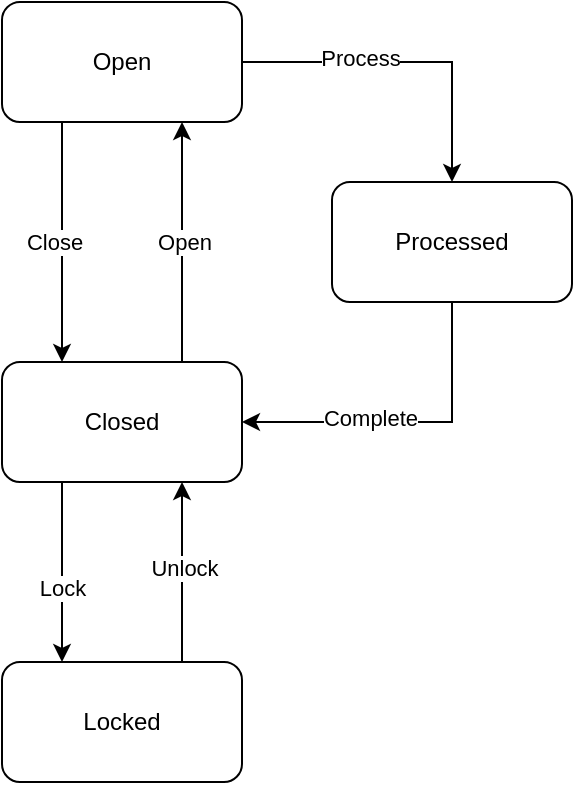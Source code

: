 <mxfile version="21.3.3" type="device">
  <diagram name="Page-1" id="M1YBR3syEZdGdIizRY6H">
    <mxGraphModel dx="954" dy="534" grid="1" gridSize="10" guides="1" tooltips="1" connect="1" arrows="1" fold="1" page="1" pageScale="1" pageWidth="850" pageHeight="1100" math="0" shadow="0">
      <root>
        <mxCell id="0" />
        <mxCell id="1" parent="0" />
        <mxCell id="GkWTKet2XOwHcU4-RyTz-6" style="edgeStyle=orthogonalEdgeStyle;rounded=0;orthogonalLoop=1;jettySize=auto;html=1;exitX=0.75;exitY=0;exitDx=0;exitDy=0;entryX=0.75;entryY=1;entryDx=0;entryDy=0;curved=1;" edge="1" parent="1" source="GkWTKet2XOwHcU4-RyTz-2" target="GkWTKet2XOwHcU4-RyTz-1">
          <mxGeometry relative="1" as="geometry" />
        </mxCell>
        <mxCell id="GkWTKet2XOwHcU4-RyTz-16" value="Open" style="edgeLabel;html=1;align=center;verticalAlign=middle;resizable=0;points=[];" vertex="1" connectable="0" parent="GkWTKet2XOwHcU4-RyTz-6">
          <mxGeometry x="-0.283" y="-1" relative="1" as="geometry">
            <mxPoint y="-17" as="offset" />
          </mxGeometry>
        </mxCell>
        <mxCell id="GkWTKet2XOwHcU4-RyTz-7" style="edgeStyle=orthogonalEdgeStyle;rounded=0;orthogonalLoop=1;jettySize=auto;html=1;exitX=0.25;exitY=1;exitDx=0;exitDy=0;entryX=0.25;entryY=0;entryDx=0;entryDy=0;curved=1;" edge="1" parent="1" source="GkWTKet2XOwHcU4-RyTz-1" target="GkWTKet2XOwHcU4-RyTz-2">
          <mxGeometry relative="1" as="geometry" />
        </mxCell>
        <mxCell id="GkWTKet2XOwHcU4-RyTz-17" value="Close" style="edgeLabel;html=1;align=center;verticalAlign=middle;resizable=0;points=[];" vertex="1" connectable="0" parent="GkWTKet2XOwHcU4-RyTz-7">
          <mxGeometry y="-4" relative="1" as="geometry">
            <mxPoint as="offset" />
          </mxGeometry>
        </mxCell>
        <mxCell id="GkWTKet2XOwHcU4-RyTz-12" style="edgeStyle=orthogonalEdgeStyle;rounded=0;orthogonalLoop=1;jettySize=auto;html=1;exitX=1;exitY=0.5;exitDx=0;exitDy=0;entryX=0.5;entryY=0;entryDx=0;entryDy=0;" edge="1" parent="1" source="GkWTKet2XOwHcU4-RyTz-1" target="GkWTKet2XOwHcU4-RyTz-4">
          <mxGeometry relative="1" as="geometry" />
        </mxCell>
        <mxCell id="GkWTKet2XOwHcU4-RyTz-14" value="Process" style="edgeLabel;html=1;align=center;verticalAlign=middle;resizable=0;points=[];" vertex="1" connectable="0" parent="GkWTKet2XOwHcU4-RyTz-12">
          <mxGeometry x="-0.285" y="2" relative="1" as="geometry">
            <mxPoint as="offset" />
          </mxGeometry>
        </mxCell>
        <mxCell id="GkWTKet2XOwHcU4-RyTz-1" value="Open" style="rounded=1;whiteSpace=wrap;html=1;" vertex="1" parent="1">
          <mxGeometry x="200" y="70" width="120" height="60" as="geometry" />
        </mxCell>
        <mxCell id="GkWTKet2XOwHcU4-RyTz-10" style="edgeStyle=orthogonalEdgeStyle;rounded=0;orthogonalLoop=1;jettySize=auto;html=1;exitX=0.75;exitY=0;exitDx=0;exitDy=0;entryX=0.75;entryY=1;entryDx=0;entryDy=0;" edge="1" parent="1" source="GkWTKet2XOwHcU4-RyTz-3" target="GkWTKet2XOwHcU4-RyTz-2">
          <mxGeometry relative="1" as="geometry" />
        </mxCell>
        <mxCell id="GkWTKet2XOwHcU4-RyTz-18" value="Unlock" style="edgeLabel;html=1;align=center;verticalAlign=middle;resizable=0;points=[];" vertex="1" connectable="0" parent="GkWTKet2XOwHcU4-RyTz-10">
          <mxGeometry x="0.057" y="-1" relative="1" as="geometry">
            <mxPoint as="offset" />
          </mxGeometry>
        </mxCell>
        <mxCell id="GkWTKet2XOwHcU4-RyTz-2" value="Closed" style="rounded=1;whiteSpace=wrap;html=1;" vertex="1" parent="1">
          <mxGeometry x="200" y="250" width="120" height="60" as="geometry" />
        </mxCell>
        <mxCell id="GkWTKet2XOwHcU4-RyTz-11" style="edgeStyle=orthogonalEdgeStyle;rounded=0;orthogonalLoop=1;jettySize=auto;html=1;exitX=0.25;exitY=1;exitDx=0;exitDy=0;entryX=0.25;entryY=0;entryDx=0;entryDy=0;" edge="1" parent="1" source="GkWTKet2XOwHcU4-RyTz-2" target="GkWTKet2XOwHcU4-RyTz-3">
          <mxGeometry relative="1" as="geometry" />
        </mxCell>
        <mxCell id="GkWTKet2XOwHcU4-RyTz-19" value="Lock" style="edgeLabel;html=1;align=center;verticalAlign=middle;resizable=0;points=[];" vertex="1" connectable="0" parent="GkWTKet2XOwHcU4-RyTz-11">
          <mxGeometry x="0.171" relative="1" as="geometry">
            <mxPoint as="offset" />
          </mxGeometry>
        </mxCell>
        <mxCell id="GkWTKet2XOwHcU4-RyTz-3" value="Locked" style="rounded=1;whiteSpace=wrap;html=1;" vertex="1" parent="1">
          <mxGeometry x="200" y="400" width="120" height="60" as="geometry" />
        </mxCell>
        <mxCell id="GkWTKet2XOwHcU4-RyTz-13" style="edgeStyle=orthogonalEdgeStyle;rounded=0;orthogonalLoop=1;jettySize=auto;html=1;exitX=0.5;exitY=1;exitDx=0;exitDy=0;entryX=1;entryY=0.5;entryDx=0;entryDy=0;" edge="1" parent="1" source="GkWTKet2XOwHcU4-RyTz-4" target="GkWTKet2XOwHcU4-RyTz-2">
          <mxGeometry relative="1" as="geometry" />
        </mxCell>
        <mxCell id="GkWTKet2XOwHcU4-RyTz-15" value="Complete" style="edgeLabel;html=1;align=center;verticalAlign=middle;resizable=0;points=[];" vertex="1" connectable="0" parent="GkWTKet2XOwHcU4-RyTz-13">
          <mxGeometry x="0.224" y="-2" relative="1" as="geometry">
            <mxPoint as="offset" />
          </mxGeometry>
        </mxCell>
        <mxCell id="GkWTKet2XOwHcU4-RyTz-4" value="Processed" style="rounded=1;whiteSpace=wrap;html=1;" vertex="1" parent="1">
          <mxGeometry x="365" y="160" width="120" height="60" as="geometry" />
        </mxCell>
      </root>
    </mxGraphModel>
  </diagram>
</mxfile>
